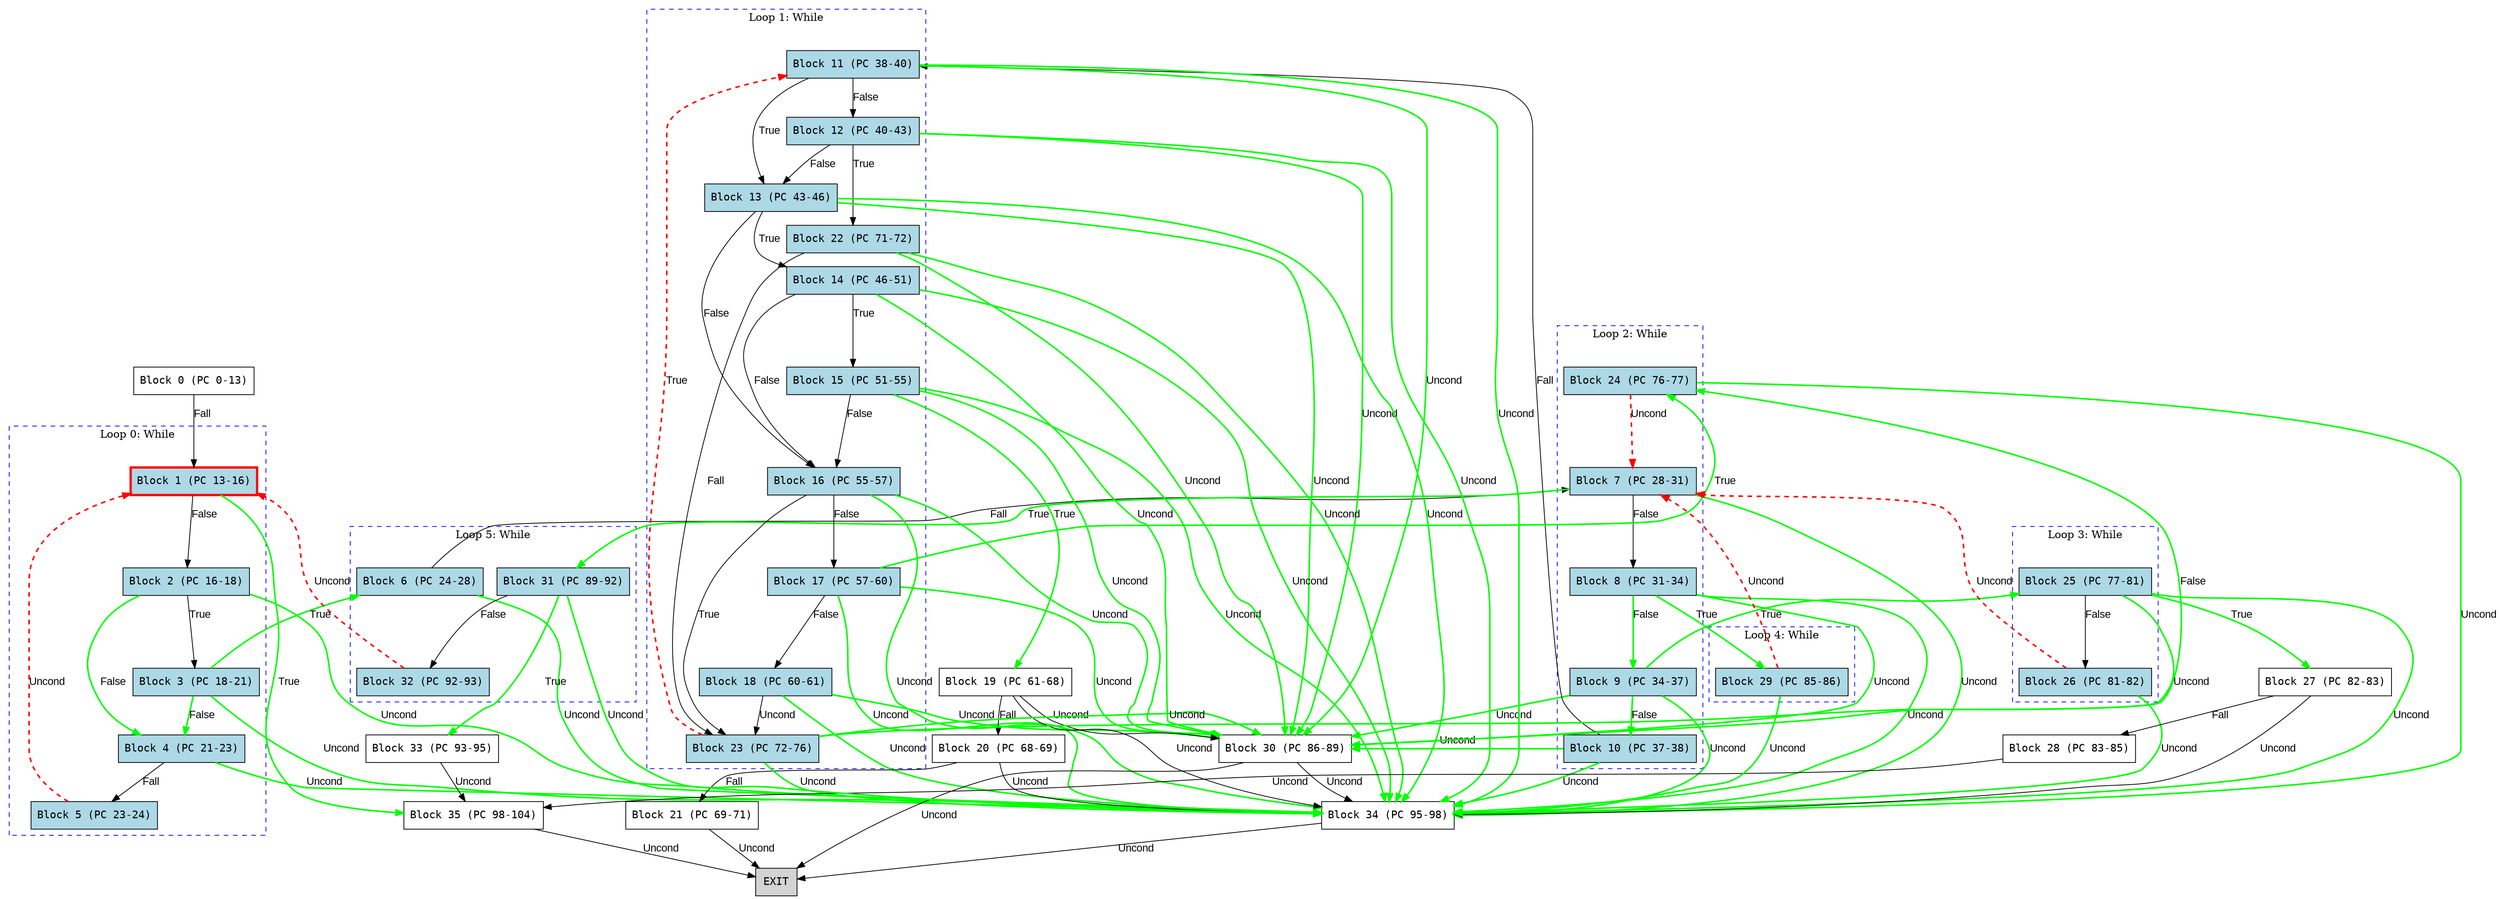 digraph {
  rankdir=TB;
  node [shape=box, fontname="monospace"];
  edge [fontname="Arial"];

  0 [label="Block 0 (PC 0-13)"]
  1 [label="Block 1 (PC 13-16)", style=filled, fillcolor="lightblue", penwidth=3, color=red, shape=box]
  2 [label="Block 2 (PC 16-18)", style=filled, fillcolor="lightblue", shape=box]
  3 [label="Block 3 (PC 18-21)", style=filled, fillcolor="lightblue", shape=box]
  4 [label="Block 4 (PC 21-23)", style=filled, fillcolor="lightblue", shape=box]
  5 [label="Block 5 (PC 23-24)", style=filled, fillcolor="lightblue", shape=box]
  6 [label="Block 6 (PC 24-28)", style=filled, fillcolor="lightblue", shape=box]
  7 [label="Block 7 (PC 28-31)", style=filled, fillcolor="lightblue", shape=box]
  8 [label="Block 8 (PC 31-34)", style=filled, fillcolor="lightblue", shape=box]
  9 [label="Block 9 (PC 34-37)", style=filled, fillcolor="lightblue", shape=box]
  10 [label="Block 10 (PC 37-38)", style=filled, fillcolor="lightblue", shape=box]
  11 [label="Block 11 (PC 38-40)", style=filled, fillcolor="lightblue", shape=box]
  12 [label="Block 12 (PC 40-43)", style=filled, fillcolor="lightblue", shape=box]
  13 [label="Block 13 (PC 43-46)", style=filled, fillcolor="lightblue", shape=box]
  14 [label="Block 14 (PC 46-51)", style=filled, fillcolor="lightblue", shape=box]
  15 [label="Block 15 (PC 51-55)", style=filled, fillcolor="lightblue", shape=box]
  16 [label="Block 16 (PC 55-57)", style=filled, fillcolor="lightblue", shape=box]
  17 [label="Block 17 (PC 57-60)", style=filled, fillcolor="lightblue", shape=box]
  18 [label="Block 18 (PC 60-61)", style=filled, fillcolor="lightblue", shape=box]
  19 [label="Block 19 (PC 61-68)"]
  20 [label="Block 20 (PC 68-69)"]
  21 [label="Block 21 (PC 69-71)"]
  22 [label="Block 22 (PC 71-72)", style=filled, fillcolor="lightblue", shape=box]
  23 [label="Block 23 (PC 72-76)", style=filled, fillcolor="lightblue", shape=box]
  24 [label="Block 24 (PC 76-77)", style=filled, fillcolor="lightblue", shape=box]
  25 [label="Block 25 (PC 77-81)", style=filled, fillcolor="lightblue", shape=box]
  26 [label="Block 26 (PC 81-82)", style=filled, fillcolor="lightblue", shape=box]
  27 [label="Block 27 (PC 82-83)"]
  28 [label="Block 28 (PC 83-85)"]
  29 [label="Block 29 (PC 85-86)", style=filled, fillcolor="lightblue", shape=box]
  30 [label="Block 30 (PC 86-89)"]
  31 [label="Block 31 (PC 89-92)", style=filled, fillcolor="lightblue", shape=box]
  32 [label="Block 32 (PC 92-93)", style=filled, fillcolor="lightblue", shape=box]
  33 [label="Block 33 (PC 93-95)"]
  34 [label="Block 34 (PC 95-98)"]
  35 [label="Block 35 (PC 98-104)"]
  36 [label="EXIT", style=filled, fillcolor=lightgray]

  0 -> 1 [label="Fall"]
  1 -> 35 [label="True", color=green, penwidth=2]
  1 -> 2 [label="False"]
  2 -> 4 [label="False", color=green, penwidth=2]
  2 -> 3 [label="True"]
  3 -> 6 [label="True", color=green, penwidth=2]
  3 -> 4 [label="False", color=green, penwidth=2]
  4 -> 5 [label="Fall"]
  5 -> 1 [label="Uncond", color=red, penwidth=2, style=dashed]
  6 -> 7 [label="Fall"]
  7 -> 31 [label="True", color=green, penwidth=2]
  7 -> 8 [label="False"]
  8 -> 29 [label="True", color=green, penwidth=2]
  8 -> 9 [label="False", color=green, penwidth=2]
  9 -> 25 [label="True", color=green, penwidth=2]
  9 -> 10 [label="False", color=green, penwidth=2]
  10 -> 11 [label="Fall"]
  11 -> 13 [label="True"]
  11 -> 12 [label="False"]
  12 -> 22 [label="True"]
  12 -> 13 [label="False"]
  13 -> 16 [label="False"]
  13 -> 14 [label="True"]
  14 -> 16 [label="False"]
  14 -> 15 [label="True"]
  15 -> 19 [label="True", color=green, penwidth=2]
  15 -> 16 [label="False"]
  16 -> 23 [label="True"]
  16 -> 17 [label="False"]
  17 -> 24 [label="True", color=green, penwidth=2]
  17 -> 18 [label="False"]
  18 -> 23 [label="Uncond"]
  19 -> 20 [label="Fall"]
  20 -> 21 [label="Fall"]
  21 -> 36 [label="Uncond"]
  22 -> 23 [label="Fall"]
  23 -> 11 [label="True", color=red, penwidth=2, style=dashed]
  23 -> 24 [label="False", color=green, penwidth=2]
  24 -> 7 [label="Uncond", color=red, penwidth=2, style=dashed]
  25 -> 27 [label="True", color=green, penwidth=2]
  25 -> 26 [label="False"]
  26 -> 7 [label="Uncond", color=red, penwidth=2, style=dashed]
  27 -> 28 [label="Fall"]
  28 -> 35 [label="Uncond"]
  29 -> 7 [label="Uncond", color=red, penwidth=2, style=dashed]
  30 -> 36 [label="Uncond"]
  31 -> 33 [label="True", color=green, penwidth=2]
  31 -> 32 [label="False"]
  32 -> 1 [label="Uncond", color=red, penwidth=2, style=dashed]
  33 -> 35 [label="Uncond"]
  34 -> 36 [label="Uncond"]
  35 -> 36 [label="Uncond"]
  8 -> 30 [label="Uncond", color=green, penwidth=2]
  9 -> 30 [label="Uncond", color=green, penwidth=2]
  10 -> 30 [label="Uncond", color=green, penwidth=2]
  11 -> 30 [label="Uncond", color=green, penwidth=2]
  12 -> 30 [label="Uncond", color=green, penwidth=2]
  13 -> 30 [label="Uncond", color=green, penwidth=2]
  14 -> 30 [label="Uncond", color=green, penwidth=2]
  15 -> 30 [label="Uncond", color=green, penwidth=2]
  16 -> 30 [label="Uncond", color=green, penwidth=2]
  17 -> 30 [label="Uncond", color=green, penwidth=2]
  18 -> 30 [label="Uncond", color=green, penwidth=2]
  19 -> 30 [label="Uncond"]
  22 -> 30 [label="Uncond", color=green, penwidth=2]
  23 -> 30 [label="Uncond", color=green, penwidth=2]
  25 -> 30 [label="Uncond", color=green, penwidth=2]
  2 -> 34 [label="Uncond", color=green, penwidth=2]
  3 -> 34 [label="Uncond", color=green, penwidth=2]
  4 -> 34 [label="Uncond", color=green, penwidth=2]
  6 -> 34 [label="Uncond", color=green, penwidth=2]
  7 -> 34 [label="Uncond", color=green, penwidth=2]
  8 -> 34 [label="Uncond", color=green, penwidth=2]
  9 -> 34 [label="Uncond", color=green, penwidth=2]
  10 -> 34 [label="Uncond", color=green, penwidth=2]
  11 -> 34 [label="Uncond", color=green, penwidth=2]
  12 -> 34 [label="Uncond", color=green, penwidth=2]
  13 -> 34 [label="Uncond", color=green, penwidth=2]
  14 -> 34 [label="Uncond", color=green, penwidth=2]
  15 -> 34 [label="Uncond", color=green, penwidth=2]
  16 -> 34 [label="Uncond", color=green, penwidth=2]
  17 -> 34 [label="Uncond", color=green, penwidth=2]
  18 -> 34 [label="Uncond", color=green, penwidth=2]
  19 -> 34 [label="Uncond"]
  20 -> 34 [label="Uncond"]
  22 -> 34 [label="Uncond", color=green, penwidth=2]
  23 -> 34 [label="Uncond", color=green, penwidth=2]
  24 -> 34 [label="Uncond", color=green, penwidth=2]
  25 -> 34 [label="Uncond", color=green, penwidth=2]
  26 -> 34 [label="Uncond", color=green, penwidth=2]
  27 -> 34 [label="Uncond"]
  29 -> 34 [label="Uncond", color=green, penwidth=2]
  30 -> 34 [label="Uncond"]
  31 -> 34 [label="Uncond", color=green, penwidth=2]

  subgraph cluster_loop_0 {
    label="Loop 0: While";
    style=dashed;
    color=blue;
    5;
    2;
    3;
    4;
    1;
  }

  subgraph cluster_loop_1 {
    label="Loop 1: While";
    style=dashed;
    color=blue;
    11;
    12;
    14;
    18;
    15;
    23;
    16;
    13;
    17;
    22;
  }

  subgraph cluster_loop_2 {
    label="Loop 2: While";
    style=dashed;
    color=blue;
    8;
    23;
    7;
    18;
    10;
    9;
    22;
    11;
    12;
    15;
    13;
    17;
    14;
    24;
    16;
  }

  subgraph cluster_loop_3 {
    label="Loop 3: While";
    style=dashed;
    color=blue;
    7;
    26;
    9;
    25;
    8;
  }

  subgraph cluster_loop_4 {
    label="Loop 4: While";
    style=dashed;
    color=blue;
    7;
    8;
    29;
  }

  subgraph cluster_loop_5 {
    label="Loop 5: While";
    style=dashed;
    color=blue;
    23;
    25;
    17;
    13;
    7;
    22;
    31;
    3;
    14;
    18;
    15;
    11;
    29;
    24;
    12;
    26;
    10;
    1;
    9;
    32;
    8;
    16;
    6;
    2;
  }
}
